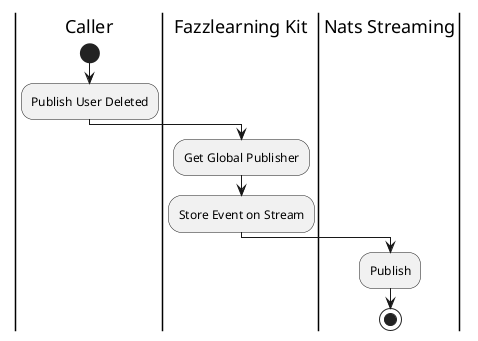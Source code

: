 @startuml PublishUserDeleted

skinparam ConditionEndStyle hline
skinparam conditionStyle diamond
skinparam Monochrome true
skinparam Shadowing false

|Caller|
start
:Publish User Deleted;

|Fazzlearning Kit|
:Get Global Publisher;
:Store Event on Stream;

|Nats Streaming|
:Publish;
stop
@enduml